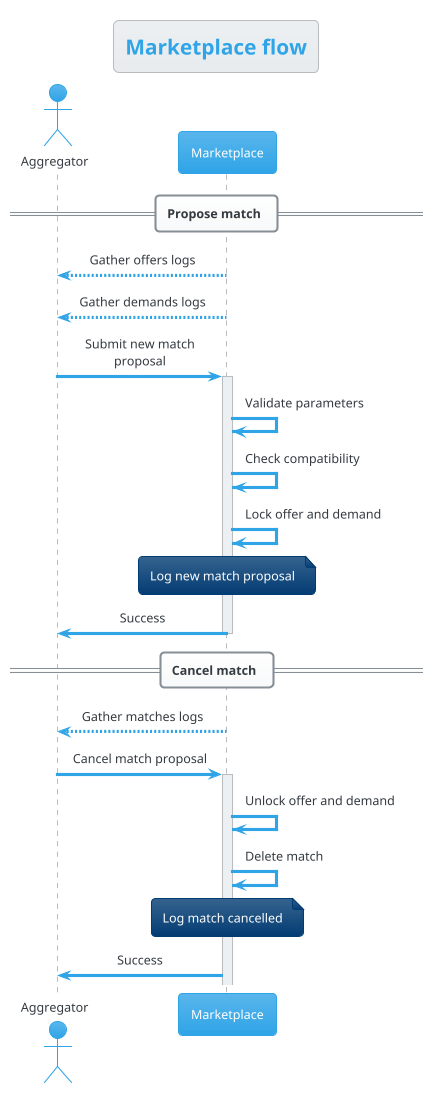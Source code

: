 @startuml Marketplace flow
title Marketplace flow
!theme cerulean

skinparam maxMessageSize 150
skinparam defaultTextAlignment center
skinparam noteTextAlignment left

actor "Aggregator" as ag
participant "Marketplace" as ma

== Propose match ==
ag<--ma: Gather offers logs
ag<--ma: Gather demands logs
ag->ma ++: Submit new match proposal
ma->ma: Validate parameters
ma->ma: Check compatibility
ma->ma: Lock offer and demand
note over ma: Log new match proposal
ma->ag --: Success

== Cancel match ==
ag<--ma: Gather matches logs
ag->ma ++: Cancel match proposal
ma->ma: Unlock offer and demand
ma->ma: Delete match
note over ma: Log match cancelled
ma->ag: Success


@endpuml